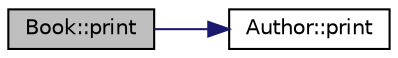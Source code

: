 digraph "Book::print"
{
  edge [fontname="Helvetica",fontsize="10",labelfontname="Helvetica",labelfontsize="10"];
  node [fontname="Helvetica",fontsize="10",shape=record];
  rankdir="LR";
  Node1 [label="Book::print",height=0.2,width=0.4,color="black", fillcolor="grey75", style="filled", fontcolor="black"];
  Node1 -> Node2 [color="midnightblue",fontsize="10",style="solid",fontname="Helvetica"];
  Node2 [label="Author::print",height=0.2,width=0.4,color="black", fillcolor="white", style="filled",URL="$classAuthor.html#a5d5d6296cd6cf5c5017fc2f27a8f6925"];
}

